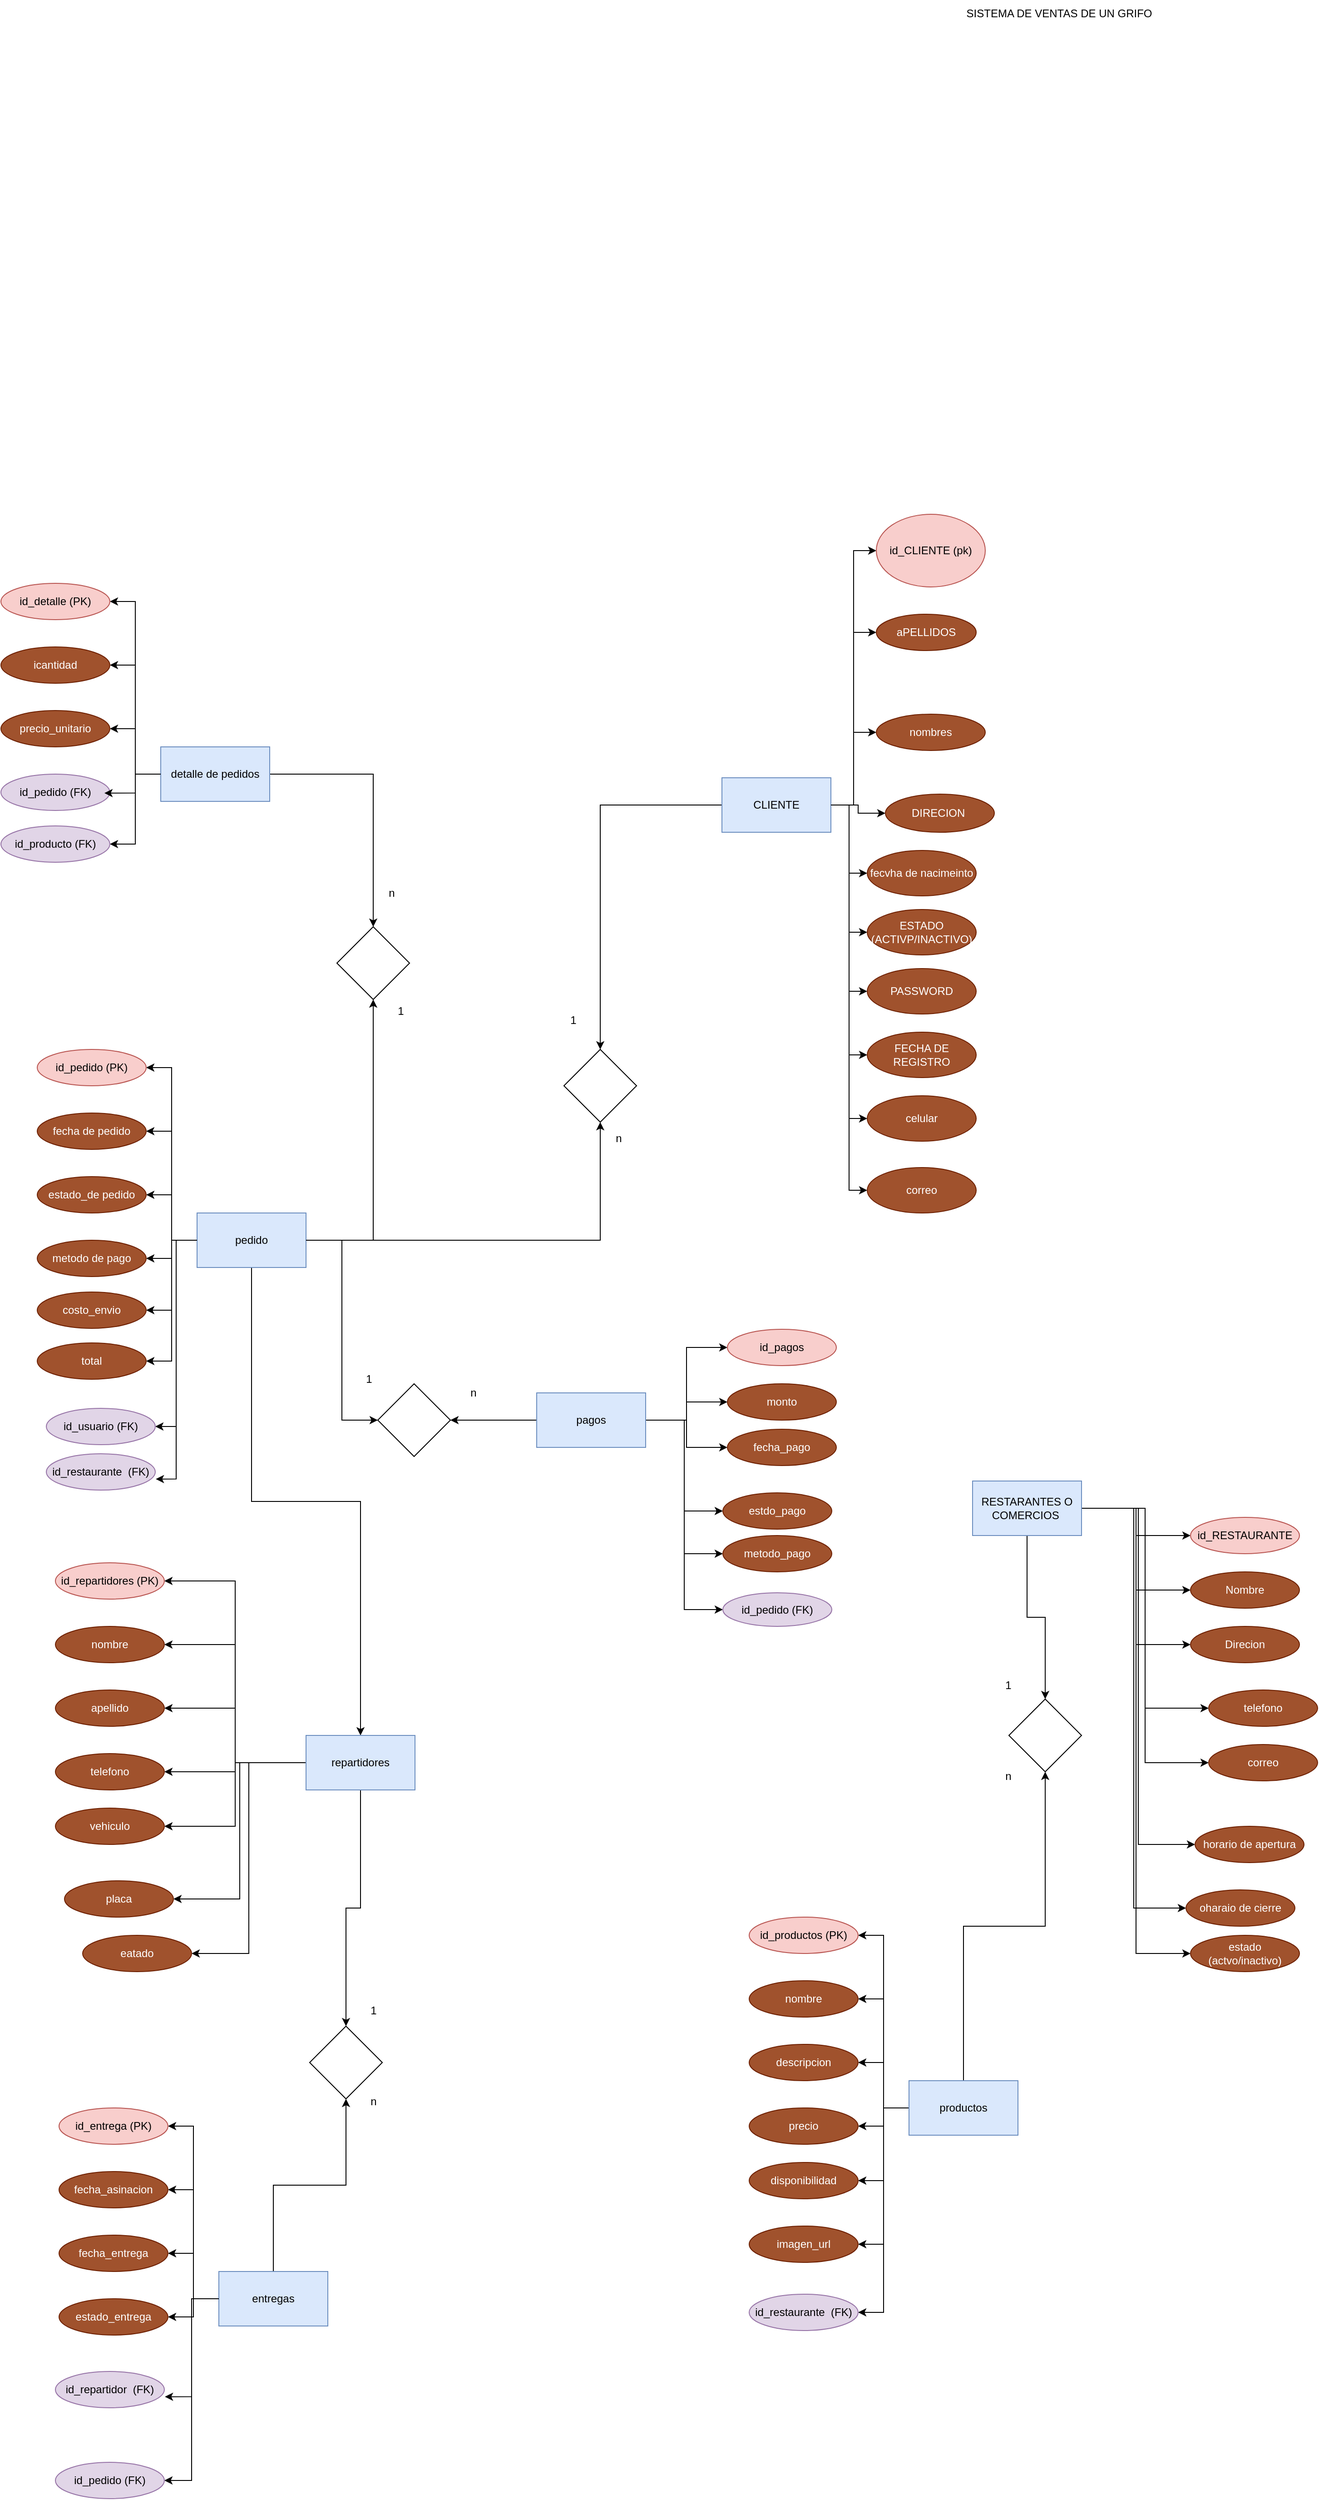 <mxfile version="24.7.13">
  <diagram name="Página-1" id="AhMKO3Rs-nyZL3TCxrPS">
    <mxGraphModel dx="1755" dy="2719" grid="1" gridSize="10" guides="1" tooltips="1" connect="1" arrows="1" fold="1" page="1" pageScale="1" pageWidth="827" pageHeight="1169" math="0" shadow="0">
      <root>
        <mxCell id="0" />
        <mxCell id="1" parent="0" />
        <mxCell id="E5guHQnxpf9Bkp1orqkg-1" style="edgeStyle=orthogonalEdgeStyle;rounded=0;orthogonalLoop=1;jettySize=auto;html=1;entryX=0;entryY=0.5;entryDx=0;entryDy=0;" parent="1" source="E5guHQnxpf9Bkp1orqkg-11" target="E5guHQnxpf9Bkp1orqkg-16" edge="1">
          <mxGeometry relative="1" as="geometry" />
        </mxCell>
        <mxCell id="E5guHQnxpf9Bkp1orqkg-2" style="edgeStyle=orthogonalEdgeStyle;rounded=0;orthogonalLoop=1;jettySize=auto;html=1;entryX=0;entryY=0.5;entryDx=0;entryDy=0;" parent="1" source="E5guHQnxpf9Bkp1orqkg-11" target="E5guHQnxpf9Bkp1orqkg-17" edge="1">
          <mxGeometry relative="1" as="geometry" />
        </mxCell>
        <mxCell id="E5guHQnxpf9Bkp1orqkg-3" style="edgeStyle=orthogonalEdgeStyle;rounded=0;orthogonalLoop=1;jettySize=auto;html=1;entryX=0;entryY=0.5;entryDx=0;entryDy=0;" parent="1" source="E5guHQnxpf9Bkp1orqkg-11" target="E5guHQnxpf9Bkp1orqkg-15" edge="1">
          <mxGeometry relative="1" as="geometry" />
        </mxCell>
        <mxCell id="E5guHQnxpf9Bkp1orqkg-4" style="edgeStyle=orthogonalEdgeStyle;rounded=0;orthogonalLoop=1;jettySize=auto;html=1;entryX=0;entryY=0.5;entryDx=0;entryDy=0;" parent="1" source="E5guHQnxpf9Bkp1orqkg-11" target="E5guHQnxpf9Bkp1orqkg-13" edge="1">
          <mxGeometry relative="1" as="geometry" />
        </mxCell>
        <mxCell id="E5guHQnxpf9Bkp1orqkg-5" style="edgeStyle=orthogonalEdgeStyle;rounded=0;orthogonalLoop=1;jettySize=auto;html=1;entryX=0;entryY=0.5;entryDx=0;entryDy=0;" parent="1" source="E5guHQnxpf9Bkp1orqkg-11" target="E5guHQnxpf9Bkp1orqkg-18" edge="1">
          <mxGeometry relative="1" as="geometry" />
        </mxCell>
        <mxCell id="E5guHQnxpf9Bkp1orqkg-6" style="edgeStyle=orthogonalEdgeStyle;rounded=0;orthogonalLoop=1;jettySize=auto;html=1;entryX=0;entryY=0.5;entryDx=0;entryDy=0;" parent="1" source="E5guHQnxpf9Bkp1orqkg-11" target="E5guHQnxpf9Bkp1orqkg-20" edge="1">
          <mxGeometry relative="1" as="geometry" />
        </mxCell>
        <mxCell id="E5guHQnxpf9Bkp1orqkg-7" style="edgeStyle=orthogonalEdgeStyle;rounded=0;orthogonalLoop=1;jettySize=auto;html=1;entryX=0;entryY=0.5;entryDx=0;entryDy=0;" parent="1" source="E5guHQnxpf9Bkp1orqkg-11" target="E5guHQnxpf9Bkp1orqkg-19" edge="1">
          <mxGeometry relative="1" as="geometry" />
        </mxCell>
        <mxCell id="E5guHQnxpf9Bkp1orqkg-8" style="edgeStyle=orthogonalEdgeStyle;rounded=0;orthogonalLoop=1;jettySize=auto;html=1;entryX=0;entryY=0.5;entryDx=0;entryDy=0;" parent="1" source="E5guHQnxpf9Bkp1orqkg-11" target="E5guHQnxpf9Bkp1orqkg-21" edge="1">
          <mxGeometry relative="1" as="geometry" />
        </mxCell>
        <mxCell id="E5guHQnxpf9Bkp1orqkg-9" style="edgeStyle=orthogonalEdgeStyle;rounded=0;orthogonalLoop=1;jettySize=auto;html=1;entryX=0;entryY=0.5;entryDx=0;entryDy=0;" parent="1" source="E5guHQnxpf9Bkp1orqkg-11" target="E5guHQnxpf9Bkp1orqkg-12" edge="1">
          <mxGeometry relative="1" as="geometry" />
        </mxCell>
        <mxCell id="LzaTwzIRmnWLG_7O5klw-88" style="edgeStyle=orthogonalEdgeStyle;rounded=0;orthogonalLoop=1;jettySize=auto;html=1;" edge="1" parent="1" source="E5guHQnxpf9Bkp1orqkg-11" target="LzaTwzIRmnWLG_7O5klw-89">
          <mxGeometry relative="1" as="geometry">
            <mxPoint x="-210" y="650" as="targetPoint" />
          </mxGeometry>
        </mxCell>
        <mxCell id="E5guHQnxpf9Bkp1orqkg-11" value="&lt;div&gt;CLIENTE&lt;/div&gt;" style="rounded=0;whiteSpace=wrap;html=1;fillColor=#dae8fc;strokeColor=#6c8ebf;" parent="1" vertex="1">
          <mxGeometry x="114" y="366" width="120" height="60" as="geometry" />
        </mxCell>
        <mxCell id="E5guHQnxpf9Bkp1orqkg-12" value="id_CLIENTE (pk)" style="ellipse;whiteSpace=wrap;html=1;fillColor=#f8cecc;strokeColor=#b85450;" parent="1" vertex="1">
          <mxGeometry x="284" y="76" width="120" height="80" as="geometry" />
        </mxCell>
        <mxCell id="E5guHQnxpf9Bkp1orqkg-13" value="fecvha de nacimeinto" style="ellipse;whiteSpace=wrap;html=1;fillColor=#a0522d;strokeColor=#6D1F00;fontColor=#ffffff;" parent="1" vertex="1">
          <mxGeometry x="274" y="446" width="120" height="50" as="geometry" />
        </mxCell>
        <mxCell id="E5guHQnxpf9Bkp1orqkg-14" value="celular" style="ellipse;whiteSpace=wrap;html=1;fillColor=#a0522d;strokeColor=#6D1F00;fontColor=#ffffff;" parent="1" vertex="1">
          <mxGeometry x="274" y="716" width="120" height="50" as="geometry" />
        </mxCell>
        <mxCell id="E5guHQnxpf9Bkp1orqkg-15" value="DIRECION&amp;nbsp;" style="ellipse;whiteSpace=wrap;html=1;fillColor=#a0522d;strokeColor=#6D1F00;fontColor=#ffffff;" parent="1" vertex="1">
          <mxGeometry x="294" y="384" width="120" height="42" as="geometry" />
        </mxCell>
        <mxCell id="E5guHQnxpf9Bkp1orqkg-16" value="aPELLIDOS" style="ellipse;whiteSpace=wrap;html=1;fillColor=#a0522d;strokeColor=#6D1F00;fontColor=#ffffff;" parent="1" vertex="1">
          <mxGeometry x="284" y="186" width="110" height="40" as="geometry" />
        </mxCell>
        <mxCell id="E5guHQnxpf9Bkp1orqkg-17" value="nombres" style="ellipse;whiteSpace=wrap;html=1;fillColor=#a0522d;strokeColor=#6D1F00;fontColor=#ffffff;" parent="1" vertex="1">
          <mxGeometry x="284" y="296" width="120" height="40" as="geometry" />
        </mxCell>
        <mxCell id="E5guHQnxpf9Bkp1orqkg-18" value="ESTADO (ACTIVP/INACTIVO)" style="ellipse;whiteSpace=wrap;html=1;fillColor=#a0522d;strokeColor=#6D1F00;fontColor=#ffffff;" parent="1" vertex="1">
          <mxGeometry x="274" y="511" width="120" height="50" as="geometry" />
        </mxCell>
        <mxCell id="E5guHQnxpf9Bkp1orqkg-19" value="FECHA DE REGISTRO" style="ellipse;whiteSpace=wrap;html=1;fillColor=#a0522d;strokeColor=#6D1F00;fontColor=#ffffff;" parent="1" vertex="1">
          <mxGeometry x="274" y="646" width="120" height="50" as="geometry" />
        </mxCell>
        <mxCell id="E5guHQnxpf9Bkp1orqkg-20" value="PASSWORD" style="ellipse;whiteSpace=wrap;html=1;fillColor=#a0522d;strokeColor=#6D1F00;fontColor=#ffffff;" parent="1" vertex="1">
          <mxGeometry x="274" y="576" width="120" height="50" as="geometry" />
        </mxCell>
        <mxCell id="E5guHQnxpf9Bkp1orqkg-21" value="correo" style="ellipse;whiteSpace=wrap;html=1;fillColor=#a0522d;strokeColor=#6D1F00;fontColor=#ffffff;" parent="1" vertex="1">
          <mxGeometry x="274" y="795" width="120" height="50" as="geometry" />
        </mxCell>
        <mxCell id="E5guHQnxpf9Bkp1orqkg-22" style="edgeStyle=orthogonalEdgeStyle;rounded=0;orthogonalLoop=1;jettySize=auto;html=1;entryX=0;entryY=0.5;entryDx=0;entryDy=0;" parent="1" source="E5guHQnxpf9Bkp1orqkg-11" target="E5guHQnxpf9Bkp1orqkg-14" edge="1">
          <mxGeometry relative="1" as="geometry" />
        </mxCell>
        <mxCell id="E5guHQnxpf9Bkp1orqkg-25" value="SISTEMA DE VENTAS DE UN GRIFO" style="text;html=1;align=center;verticalAlign=middle;resizable=0;points=[];autosize=1;strokeColor=none;fillColor=none;" parent="1" vertex="1">
          <mxGeometry x="370" y="-490" width="230" height="30" as="geometry" />
        </mxCell>
        <mxCell id="E5guHQnxpf9Bkp1orqkg-32" style="edgeStyle=orthogonalEdgeStyle;rounded=0;orthogonalLoop=1;jettySize=auto;html=1;entryX=0;entryY=0.5;entryDx=0;entryDy=0;" parent="1" source="E5guHQnxpf9Bkp1orqkg-26" target="E5guHQnxpf9Bkp1orqkg-28" edge="1">
          <mxGeometry relative="1" as="geometry" />
        </mxCell>
        <mxCell id="E5guHQnxpf9Bkp1orqkg-33" style="edgeStyle=orthogonalEdgeStyle;rounded=0;orthogonalLoop=1;jettySize=auto;html=1;entryX=0;entryY=0.5;entryDx=0;entryDy=0;" parent="1" source="E5guHQnxpf9Bkp1orqkg-26" target="E5guHQnxpf9Bkp1orqkg-29" edge="1">
          <mxGeometry relative="1" as="geometry" />
        </mxCell>
        <mxCell id="E5guHQnxpf9Bkp1orqkg-34" style="edgeStyle=orthogonalEdgeStyle;rounded=0;orthogonalLoop=1;jettySize=auto;html=1;entryX=0;entryY=0.5;entryDx=0;entryDy=0;" parent="1" source="E5guHQnxpf9Bkp1orqkg-26" target="E5guHQnxpf9Bkp1orqkg-27" edge="1">
          <mxGeometry relative="1" as="geometry" />
        </mxCell>
        <mxCell id="LzaTwzIRmnWLG_7O5klw-7" style="edgeStyle=orthogonalEdgeStyle;rounded=0;orthogonalLoop=1;jettySize=auto;html=1;entryX=0;entryY=0.5;entryDx=0;entryDy=0;" edge="1" parent="1" source="E5guHQnxpf9Bkp1orqkg-26" target="LzaTwzIRmnWLG_7O5klw-4">
          <mxGeometry relative="1" as="geometry" />
        </mxCell>
        <mxCell id="LzaTwzIRmnWLG_7O5klw-8" style="edgeStyle=orthogonalEdgeStyle;rounded=0;orthogonalLoop=1;jettySize=auto;html=1;entryX=0;entryY=0.5;entryDx=0;entryDy=0;" edge="1" parent="1" source="E5guHQnxpf9Bkp1orqkg-26" target="LzaTwzIRmnWLG_7O5klw-5">
          <mxGeometry relative="1" as="geometry" />
        </mxCell>
        <mxCell id="LzaTwzIRmnWLG_7O5klw-9" style="edgeStyle=orthogonalEdgeStyle;rounded=0;orthogonalLoop=1;jettySize=auto;html=1;entryX=0;entryY=0.5;entryDx=0;entryDy=0;" edge="1" parent="1" source="E5guHQnxpf9Bkp1orqkg-26" target="LzaTwzIRmnWLG_7O5klw-3">
          <mxGeometry relative="1" as="geometry" />
        </mxCell>
        <mxCell id="LzaTwzIRmnWLG_7O5klw-10" style="edgeStyle=orthogonalEdgeStyle;rounded=0;orthogonalLoop=1;jettySize=auto;html=1;entryX=0;entryY=0.5;entryDx=0;entryDy=0;" edge="1" parent="1" source="E5guHQnxpf9Bkp1orqkg-26" target="LzaTwzIRmnWLG_7O5klw-2">
          <mxGeometry relative="1" as="geometry" />
        </mxCell>
        <mxCell id="LzaTwzIRmnWLG_7O5klw-11" style="edgeStyle=orthogonalEdgeStyle;rounded=0;orthogonalLoop=1;jettySize=auto;html=1;entryX=0;entryY=0.5;entryDx=0;entryDy=0;" edge="1" parent="1" source="E5guHQnxpf9Bkp1orqkg-26" target="LzaTwzIRmnWLG_7O5klw-1">
          <mxGeometry relative="1" as="geometry" />
        </mxCell>
        <mxCell id="LzaTwzIRmnWLG_7O5klw-93" style="edgeStyle=orthogonalEdgeStyle;rounded=0;orthogonalLoop=1;jettySize=auto;html=1;" edge="1" parent="1" source="E5guHQnxpf9Bkp1orqkg-26" target="LzaTwzIRmnWLG_7O5klw-94">
          <mxGeometry relative="1" as="geometry">
            <mxPoint x="-70" y="1380" as="targetPoint" />
          </mxGeometry>
        </mxCell>
        <mxCell id="E5guHQnxpf9Bkp1orqkg-26" value="RESTARANTES O COMERCIOS&amp;nbsp;" style="rounded=0;whiteSpace=wrap;html=1;fillColor=#dae8fc;strokeColor=#6c8ebf;" parent="1" vertex="1">
          <mxGeometry x="390" y="1140" width="120" height="60" as="geometry" />
        </mxCell>
        <mxCell id="E5guHQnxpf9Bkp1orqkg-27" value="Direcion" style="ellipse;whiteSpace=wrap;html=1;fillColor=#a0522d;strokeColor=#6D1F00;fontColor=#ffffff;" parent="1" vertex="1">
          <mxGeometry x="630" y="1300" width="120" height="40" as="geometry" />
        </mxCell>
        <mxCell id="E5guHQnxpf9Bkp1orqkg-28" value="id_RESTAURANTE" style="ellipse;whiteSpace=wrap;html=1;fillColor=#f8cecc;strokeColor=#b85450;" parent="1" vertex="1">
          <mxGeometry x="630" y="1180" width="120" height="40" as="geometry" />
        </mxCell>
        <mxCell id="E5guHQnxpf9Bkp1orqkg-29" value="Nombre" style="ellipse;whiteSpace=wrap;html=1;fillColor=#a0522d;strokeColor=#6D1F00;fontColor=#ffffff;" parent="1" vertex="1">
          <mxGeometry x="630" y="1240" width="120" height="40" as="geometry" />
        </mxCell>
        <mxCell id="E5guHQnxpf9Bkp1orqkg-41" style="edgeStyle=orthogonalEdgeStyle;rounded=0;orthogonalLoop=1;jettySize=auto;html=1;entryX=1;entryY=0.5;entryDx=0;entryDy=0;" parent="1" source="E5guHQnxpf9Bkp1orqkg-35" target="E5guHQnxpf9Bkp1orqkg-37" edge="1">
          <mxGeometry relative="1" as="geometry" />
        </mxCell>
        <mxCell id="E5guHQnxpf9Bkp1orqkg-42" style="edgeStyle=orthogonalEdgeStyle;rounded=0;orthogonalLoop=1;jettySize=auto;html=1;entryX=1;entryY=0.5;entryDx=0;entryDy=0;" parent="1" source="E5guHQnxpf9Bkp1orqkg-35" target="E5guHQnxpf9Bkp1orqkg-40" edge="1">
          <mxGeometry relative="1" as="geometry" />
        </mxCell>
        <mxCell id="E5guHQnxpf9Bkp1orqkg-43" style="edgeStyle=orthogonalEdgeStyle;rounded=0;orthogonalLoop=1;jettySize=auto;html=1;entryX=1;entryY=0.5;entryDx=0;entryDy=0;" parent="1" source="E5guHQnxpf9Bkp1orqkg-35" target="E5guHQnxpf9Bkp1orqkg-39" edge="1">
          <mxGeometry relative="1" as="geometry" />
        </mxCell>
        <mxCell id="E5guHQnxpf9Bkp1orqkg-44" style="edgeStyle=orthogonalEdgeStyle;rounded=0;orthogonalLoop=1;jettySize=auto;html=1;entryX=1;entryY=0.5;entryDx=0;entryDy=0;" parent="1" source="E5guHQnxpf9Bkp1orqkg-35" target="E5guHQnxpf9Bkp1orqkg-38" edge="1">
          <mxGeometry relative="1" as="geometry" />
        </mxCell>
        <mxCell id="LzaTwzIRmnWLG_7O5klw-16" style="edgeStyle=orthogonalEdgeStyle;rounded=0;orthogonalLoop=1;jettySize=auto;html=1;entryX=1;entryY=0.5;entryDx=0;entryDy=0;" edge="1" parent="1" source="E5guHQnxpf9Bkp1orqkg-35" target="LzaTwzIRmnWLG_7O5klw-13">
          <mxGeometry relative="1" as="geometry" />
        </mxCell>
        <mxCell id="LzaTwzIRmnWLG_7O5klw-17" style="edgeStyle=orthogonalEdgeStyle;rounded=0;orthogonalLoop=1;jettySize=auto;html=1;entryX=1;entryY=0.5;entryDx=0;entryDy=0;" edge="1" parent="1" source="E5guHQnxpf9Bkp1orqkg-35" target="LzaTwzIRmnWLG_7O5klw-14">
          <mxGeometry relative="1" as="geometry" />
        </mxCell>
        <mxCell id="LzaTwzIRmnWLG_7O5klw-18" style="edgeStyle=orthogonalEdgeStyle;rounded=0;orthogonalLoop=1;jettySize=auto;html=1;entryX=1;entryY=0.5;entryDx=0;entryDy=0;" edge="1" parent="1" source="E5guHQnxpf9Bkp1orqkg-35" target="LzaTwzIRmnWLG_7O5klw-12">
          <mxGeometry relative="1" as="geometry" />
        </mxCell>
        <mxCell id="LzaTwzIRmnWLG_7O5klw-95" style="edgeStyle=orthogonalEdgeStyle;rounded=0;orthogonalLoop=1;jettySize=auto;html=1;entryX=0.5;entryY=1;entryDx=0;entryDy=0;" edge="1" parent="1" source="E5guHQnxpf9Bkp1orqkg-35" target="LzaTwzIRmnWLG_7O5klw-94">
          <mxGeometry relative="1" as="geometry" />
        </mxCell>
        <mxCell id="E5guHQnxpf9Bkp1orqkg-35" value="productos" style="rounded=0;whiteSpace=wrap;html=1;fillColor=#dae8fc;strokeColor=#6c8ebf;" parent="1" vertex="1">
          <mxGeometry x="320" y="1800" width="120" height="60" as="geometry" />
        </mxCell>
        <mxCell id="E5guHQnxpf9Bkp1orqkg-37" value="id_productos (PK)" style="ellipse;whiteSpace=wrap;html=1;fillColor=#f8cecc;strokeColor=#b85450;" parent="1" vertex="1">
          <mxGeometry x="144" y="1620" width="120" height="40" as="geometry" />
        </mxCell>
        <mxCell id="E5guHQnxpf9Bkp1orqkg-38" value="precio" style="ellipse;whiteSpace=wrap;html=1;fillColor=#a0522d;strokeColor=#6D1F00;fontColor=#ffffff;" parent="1" vertex="1">
          <mxGeometry x="144" y="1830" width="120" height="40" as="geometry" />
        </mxCell>
        <mxCell id="E5guHQnxpf9Bkp1orqkg-39" value="descripcion" style="ellipse;whiteSpace=wrap;html=1;fillColor=#a0522d;strokeColor=#6D1F00;fontColor=#ffffff;" parent="1" vertex="1">
          <mxGeometry x="144" y="1760" width="120" height="40" as="geometry" />
        </mxCell>
        <mxCell id="E5guHQnxpf9Bkp1orqkg-40" value="nombre" style="ellipse;whiteSpace=wrap;html=1;fillColor=#a0522d;strokeColor=#6D1F00;fontColor=#ffffff;" parent="1" vertex="1">
          <mxGeometry x="144" y="1690" width="120" height="40" as="geometry" />
        </mxCell>
        <mxCell id="E5guHQnxpf9Bkp1orqkg-46" style="edgeStyle=orthogonalEdgeStyle;rounded=0;orthogonalLoop=1;jettySize=auto;html=1;entryX=1;entryY=0.5;entryDx=0;entryDy=0;" parent="1" source="E5guHQnxpf9Bkp1orqkg-50" target="E5guHQnxpf9Bkp1orqkg-51" edge="1">
          <mxGeometry relative="1" as="geometry" />
        </mxCell>
        <mxCell id="E5guHQnxpf9Bkp1orqkg-47" style="edgeStyle=orthogonalEdgeStyle;rounded=0;orthogonalLoop=1;jettySize=auto;html=1;entryX=1;entryY=0.5;entryDx=0;entryDy=0;" parent="1" source="E5guHQnxpf9Bkp1orqkg-50" target="E5guHQnxpf9Bkp1orqkg-54" edge="1">
          <mxGeometry relative="1" as="geometry" />
        </mxCell>
        <mxCell id="E5guHQnxpf9Bkp1orqkg-48" style="edgeStyle=orthogonalEdgeStyle;rounded=0;orthogonalLoop=1;jettySize=auto;html=1;entryX=1;entryY=0.5;entryDx=0;entryDy=0;" parent="1" source="E5guHQnxpf9Bkp1orqkg-50" target="E5guHQnxpf9Bkp1orqkg-53" edge="1">
          <mxGeometry relative="1" as="geometry" />
        </mxCell>
        <mxCell id="E5guHQnxpf9Bkp1orqkg-56" style="edgeStyle=orthogonalEdgeStyle;rounded=0;orthogonalLoop=1;jettySize=auto;html=1;entryX=1;entryY=0.5;entryDx=0;entryDy=0;" parent="1" source="E5guHQnxpf9Bkp1orqkg-50" target="E5guHQnxpf9Bkp1orqkg-55" edge="1">
          <mxGeometry relative="1" as="geometry" />
        </mxCell>
        <mxCell id="LzaTwzIRmnWLG_7O5klw-100" style="edgeStyle=orthogonalEdgeStyle;rounded=0;orthogonalLoop=1;jettySize=auto;html=1;entryX=0.5;entryY=0;entryDx=0;entryDy=0;" edge="1" parent="1" source="E5guHQnxpf9Bkp1orqkg-50" target="LzaTwzIRmnWLG_7O5klw-99">
          <mxGeometry relative="1" as="geometry" />
        </mxCell>
        <mxCell id="E5guHQnxpf9Bkp1orqkg-50" value="detalle de pedidos" style="rounded=0;whiteSpace=wrap;html=1;fillColor=#dae8fc;strokeColor=#6c8ebf;" parent="1" vertex="1">
          <mxGeometry x="-504" y="332" width="120" height="60" as="geometry" />
        </mxCell>
        <mxCell id="E5guHQnxpf9Bkp1orqkg-51" value="id_detalle (PK)" style="ellipse;whiteSpace=wrap;html=1;fillColor=#f8cecc;strokeColor=#b85450;" parent="1" vertex="1">
          <mxGeometry x="-680" y="152" width="120" height="40" as="geometry" />
        </mxCell>
        <mxCell id="E5guHQnxpf9Bkp1orqkg-53" value="precio_unitario" style="ellipse;whiteSpace=wrap;html=1;fillColor=#a0522d;strokeColor=#6D1F00;fontColor=#ffffff;" parent="1" vertex="1">
          <mxGeometry x="-680" y="292" width="120" height="40" as="geometry" />
        </mxCell>
        <mxCell id="E5guHQnxpf9Bkp1orqkg-54" value="icantidad" style="ellipse;whiteSpace=wrap;html=1;fillColor=#a0522d;strokeColor=#6D1F00;fontColor=#ffffff;" parent="1" vertex="1">
          <mxGeometry x="-680" y="222" width="120" height="40" as="geometry" />
        </mxCell>
        <mxCell id="E5guHQnxpf9Bkp1orqkg-55" value="id_producto (FK)" style="ellipse;whiteSpace=wrap;html=1;fillColor=#e1d5e7;strokeColor=#9673a6;" parent="1" vertex="1">
          <mxGeometry x="-680" y="419" width="120" height="40" as="geometry" />
        </mxCell>
        <mxCell id="E5guHQnxpf9Bkp1orqkg-57" style="edgeStyle=orthogonalEdgeStyle;rounded=0;orthogonalLoop=1;jettySize=auto;html=1;entryX=1;entryY=0.5;entryDx=0;entryDy=0;" parent="1" source="E5guHQnxpf9Bkp1orqkg-62" target="E5guHQnxpf9Bkp1orqkg-63" edge="1">
          <mxGeometry relative="1" as="geometry" />
        </mxCell>
        <mxCell id="E5guHQnxpf9Bkp1orqkg-58" style="edgeStyle=orthogonalEdgeStyle;rounded=0;orthogonalLoop=1;jettySize=auto;html=1;entryX=1;entryY=0.5;entryDx=0;entryDy=0;" parent="1" source="E5guHQnxpf9Bkp1orqkg-62" target="E5guHQnxpf9Bkp1orqkg-66" edge="1">
          <mxGeometry relative="1" as="geometry" />
        </mxCell>
        <mxCell id="E5guHQnxpf9Bkp1orqkg-59" style="edgeStyle=orthogonalEdgeStyle;rounded=0;orthogonalLoop=1;jettySize=auto;html=1;entryX=1;entryY=0.5;entryDx=0;entryDy=0;" parent="1" source="E5guHQnxpf9Bkp1orqkg-62" target="E5guHQnxpf9Bkp1orqkg-65" edge="1">
          <mxGeometry relative="1" as="geometry" />
        </mxCell>
        <mxCell id="E5guHQnxpf9Bkp1orqkg-60" style="edgeStyle=orthogonalEdgeStyle;rounded=0;orthogonalLoop=1;jettySize=auto;html=1;entryX=1;entryY=0.5;entryDx=0;entryDy=0;" parent="1" source="E5guHQnxpf9Bkp1orqkg-62" target="E5guHQnxpf9Bkp1orqkg-64" edge="1">
          <mxGeometry relative="1" as="geometry" />
        </mxCell>
        <mxCell id="E5guHQnxpf9Bkp1orqkg-61" style="edgeStyle=orthogonalEdgeStyle;rounded=0;orthogonalLoop=1;jettySize=auto;html=1;entryX=1;entryY=0.5;entryDx=0;entryDy=0;" parent="1" source="E5guHQnxpf9Bkp1orqkg-62" target="E5guHQnxpf9Bkp1orqkg-67" edge="1">
          <mxGeometry relative="1" as="geometry" />
        </mxCell>
        <mxCell id="LzaTwzIRmnWLG_7O5klw-23" style="edgeStyle=orthogonalEdgeStyle;rounded=0;orthogonalLoop=1;jettySize=auto;html=1;entryX=1;entryY=0.5;entryDx=0;entryDy=0;" edge="1" parent="1" source="E5guHQnxpf9Bkp1orqkg-62" target="LzaTwzIRmnWLG_7O5klw-20">
          <mxGeometry relative="1" as="geometry" />
        </mxCell>
        <mxCell id="LzaTwzIRmnWLG_7O5klw-24" style="edgeStyle=orthogonalEdgeStyle;rounded=0;orthogonalLoop=1;jettySize=auto;html=1;entryX=1;entryY=0.5;entryDx=0;entryDy=0;" edge="1" parent="1" source="E5guHQnxpf9Bkp1orqkg-62" target="LzaTwzIRmnWLG_7O5klw-19">
          <mxGeometry relative="1" as="geometry" />
        </mxCell>
        <mxCell id="LzaTwzIRmnWLG_7O5klw-98" style="edgeStyle=orthogonalEdgeStyle;rounded=0;orthogonalLoop=1;jettySize=auto;html=1;" edge="1" parent="1" source="E5guHQnxpf9Bkp1orqkg-62" target="LzaTwzIRmnWLG_7O5klw-99">
          <mxGeometry relative="1" as="geometry">
            <mxPoint x="-270" y="570" as="targetPoint" />
          </mxGeometry>
        </mxCell>
        <mxCell id="LzaTwzIRmnWLG_7O5klw-105" style="edgeStyle=orthogonalEdgeStyle;rounded=0;orthogonalLoop=1;jettySize=auto;html=1;entryX=0.5;entryY=0;entryDx=0;entryDy=0;" edge="1" parent="1" source="E5guHQnxpf9Bkp1orqkg-62" target="LzaTwzIRmnWLG_7O5klw-36">
          <mxGeometry relative="1" as="geometry">
            <mxPoint x="-270" y="1410.0" as="targetPoint" />
          </mxGeometry>
        </mxCell>
        <mxCell id="LzaTwzIRmnWLG_7O5klw-108" style="edgeStyle=orthogonalEdgeStyle;rounded=0;orthogonalLoop=1;jettySize=auto;html=1;entryX=0;entryY=0.5;entryDx=0;entryDy=0;" edge="1" parent="1" source="E5guHQnxpf9Bkp1orqkg-62" target="LzaTwzIRmnWLG_7O5klw-109">
          <mxGeometry relative="1" as="geometry">
            <mxPoint x="-340" y="1060" as="targetPoint" />
          </mxGeometry>
        </mxCell>
        <mxCell id="E5guHQnxpf9Bkp1orqkg-62" value="pedido" style="rounded=0;whiteSpace=wrap;html=1;fillColor=#dae8fc;strokeColor=#6c8ebf;" parent="1" vertex="1">
          <mxGeometry x="-464" y="845" width="120" height="60" as="geometry" />
        </mxCell>
        <mxCell id="E5guHQnxpf9Bkp1orqkg-63" value="id_pedido (PK)" style="ellipse;whiteSpace=wrap;html=1;fillColor=#f8cecc;strokeColor=#b85450;" parent="1" vertex="1">
          <mxGeometry x="-640" y="665" width="120" height="40" as="geometry" />
        </mxCell>
        <mxCell id="E5guHQnxpf9Bkp1orqkg-64" value="metodo de pago" style="ellipse;whiteSpace=wrap;html=1;fillColor=#a0522d;strokeColor=#6D1F00;fontColor=#ffffff;" parent="1" vertex="1">
          <mxGeometry x="-640" y="875" width="120" height="40" as="geometry" />
        </mxCell>
        <mxCell id="E5guHQnxpf9Bkp1orqkg-65" value="estado_de pedido" style="ellipse;whiteSpace=wrap;html=1;fillColor=#a0522d;strokeColor=#6D1F00;fontColor=#ffffff;" parent="1" vertex="1">
          <mxGeometry x="-640" y="805" width="120" height="40" as="geometry" />
        </mxCell>
        <mxCell id="E5guHQnxpf9Bkp1orqkg-66" value="fecha de pedido" style="ellipse;whiteSpace=wrap;html=1;fillColor=#a0522d;strokeColor=#6D1F00;fontColor=#ffffff;" parent="1" vertex="1">
          <mxGeometry x="-640" y="735" width="120" height="40" as="geometry" />
        </mxCell>
        <mxCell id="E5guHQnxpf9Bkp1orqkg-67" value="costo_envio" style="ellipse;whiteSpace=wrap;html=1;fillColor=#a0522d;strokeColor=#6D1F00;fontColor=#ffffff;" parent="1" vertex="1">
          <mxGeometry x="-640" y="932" width="120" height="40" as="geometry" />
        </mxCell>
        <mxCell id="E5guHQnxpf9Bkp1orqkg-72" style="edgeStyle=orthogonalEdgeStyle;rounded=0;orthogonalLoop=1;jettySize=auto;html=1;entryX=0;entryY=0.5;entryDx=0;entryDy=0;" parent="1" source="E5guHQnxpf9Bkp1orqkg-68" target="E5guHQnxpf9Bkp1orqkg-70" edge="1">
          <mxGeometry relative="1" as="geometry" />
        </mxCell>
        <mxCell id="E5guHQnxpf9Bkp1orqkg-73" style="edgeStyle=orthogonalEdgeStyle;rounded=0;orthogonalLoop=1;jettySize=auto;html=1;entryX=0;entryY=0.5;entryDx=0;entryDy=0;" parent="1" source="E5guHQnxpf9Bkp1orqkg-68" target="E5guHQnxpf9Bkp1orqkg-69" edge="1">
          <mxGeometry relative="1" as="geometry" />
        </mxCell>
        <mxCell id="E5guHQnxpf9Bkp1orqkg-74" style="edgeStyle=orthogonalEdgeStyle;rounded=0;orthogonalLoop=1;jettySize=auto;html=1;entryX=0;entryY=0.5;entryDx=0;entryDy=0;" parent="1" source="E5guHQnxpf9Bkp1orqkg-68" target="E5guHQnxpf9Bkp1orqkg-71" edge="1">
          <mxGeometry relative="1" as="geometry" />
        </mxCell>
        <mxCell id="E5guHQnxpf9Bkp1orqkg-77" style="edgeStyle=orthogonalEdgeStyle;rounded=0;orthogonalLoop=1;jettySize=auto;html=1;entryX=0;entryY=0.5;entryDx=0;entryDy=0;" parent="1" source="E5guHQnxpf9Bkp1orqkg-68" target="E5guHQnxpf9Bkp1orqkg-76" edge="1">
          <mxGeometry relative="1" as="geometry" />
        </mxCell>
        <mxCell id="E5guHQnxpf9Bkp1orqkg-82" style="edgeStyle=orthogonalEdgeStyle;rounded=0;orthogonalLoop=1;jettySize=auto;html=1;entryX=0;entryY=0.5;entryDx=0;entryDy=0;" parent="1" source="E5guHQnxpf9Bkp1orqkg-68" target="E5guHQnxpf9Bkp1orqkg-80" edge="1">
          <mxGeometry relative="1" as="geometry" />
        </mxCell>
        <mxCell id="E5guHQnxpf9Bkp1orqkg-83" style="edgeStyle=orthogonalEdgeStyle;rounded=0;orthogonalLoop=1;jettySize=auto;html=1;entryX=0;entryY=0.5;entryDx=0;entryDy=0;" parent="1" source="E5guHQnxpf9Bkp1orqkg-68" target="E5guHQnxpf9Bkp1orqkg-81" edge="1">
          <mxGeometry relative="1" as="geometry" />
        </mxCell>
        <mxCell id="LzaTwzIRmnWLG_7O5klw-110" style="edgeStyle=orthogonalEdgeStyle;rounded=0;orthogonalLoop=1;jettySize=auto;html=1;entryX=1;entryY=0.5;entryDx=0;entryDy=0;" edge="1" parent="1" source="E5guHQnxpf9Bkp1orqkg-68" target="LzaTwzIRmnWLG_7O5klw-109">
          <mxGeometry relative="1" as="geometry" />
        </mxCell>
        <mxCell id="E5guHQnxpf9Bkp1orqkg-68" value="pagos" style="rounded=0;whiteSpace=wrap;html=1;fillColor=#dae8fc;strokeColor=#6c8ebf;" parent="1" vertex="1">
          <mxGeometry x="-90" y="1043" width="120" height="60" as="geometry" />
        </mxCell>
        <mxCell id="E5guHQnxpf9Bkp1orqkg-69" value="fecha_pago" style="ellipse;whiteSpace=wrap;html=1;fillColor=#a0522d;strokeColor=#6D1F00;fontColor=#ffffff;" parent="1" vertex="1">
          <mxGeometry x="120" y="1083" width="120" height="40" as="geometry" />
        </mxCell>
        <mxCell id="E5guHQnxpf9Bkp1orqkg-70" value="id_pagos" style="ellipse;whiteSpace=wrap;html=1;fillColor=#f8cecc;strokeColor=#b85450;" parent="1" vertex="1">
          <mxGeometry x="120" y="973" width="120" height="40" as="geometry" />
        </mxCell>
        <mxCell id="E5guHQnxpf9Bkp1orqkg-71" value="monto" style="ellipse;whiteSpace=wrap;html=1;fillColor=#a0522d;strokeColor=#6D1F00;fontColor=#ffffff;" parent="1" vertex="1">
          <mxGeometry x="120" y="1033" width="120" height="40" as="geometry" />
        </mxCell>
        <mxCell id="E5guHQnxpf9Bkp1orqkg-76" value="id_pedido (FK)" style="ellipse;whiteSpace=wrap;html=1;fillColor=#e1d5e7;strokeColor=#9673a6;" parent="1" vertex="1">
          <mxGeometry x="115" y="1263" width="120" height="37" as="geometry" />
        </mxCell>
        <mxCell id="E5guHQnxpf9Bkp1orqkg-80" value="estdo_pago" style="ellipse;whiteSpace=wrap;html=1;fillColor=#a0522d;strokeColor=#6D1F00;fontColor=#ffffff;" parent="1" vertex="1">
          <mxGeometry x="115" y="1153" width="120" height="40" as="geometry" />
        </mxCell>
        <mxCell id="E5guHQnxpf9Bkp1orqkg-81" value="metodo_pago" style="ellipse;whiteSpace=wrap;html=1;fillColor=#a0522d;strokeColor=#6D1F00;fontColor=#ffffff;" parent="1" vertex="1">
          <mxGeometry x="115" y="1200" width="120" height="40" as="geometry" />
        </mxCell>
        <mxCell id="LzaTwzIRmnWLG_7O5klw-1" value="estado (actvo/inactivo)" style="ellipse;whiteSpace=wrap;html=1;fillColor=#a0522d;strokeColor=#6D1F00;fontColor=#ffffff;" vertex="1" parent="1">
          <mxGeometry x="630" y="1640" width="120" height="40" as="geometry" />
        </mxCell>
        <mxCell id="LzaTwzIRmnWLG_7O5klw-2" value="oharaio de cierre" style="ellipse;whiteSpace=wrap;html=1;fillColor=#a0522d;strokeColor=#6D1F00;fontColor=#ffffff;" vertex="1" parent="1">
          <mxGeometry x="625" y="1590" width="120" height="40" as="geometry" />
        </mxCell>
        <mxCell id="LzaTwzIRmnWLG_7O5klw-3" value="horario de apertura" style="ellipse;whiteSpace=wrap;html=1;fillColor=#a0522d;strokeColor=#6D1F00;fontColor=#ffffff;" vertex="1" parent="1">
          <mxGeometry x="635" y="1520" width="120" height="40" as="geometry" />
        </mxCell>
        <mxCell id="LzaTwzIRmnWLG_7O5klw-4" value="telefono" style="ellipse;whiteSpace=wrap;html=1;fillColor=#a0522d;strokeColor=#6D1F00;fontColor=#ffffff;" vertex="1" parent="1">
          <mxGeometry x="650" y="1370" width="120" height="40" as="geometry" />
        </mxCell>
        <mxCell id="LzaTwzIRmnWLG_7O5klw-5" value="correo" style="ellipse;whiteSpace=wrap;html=1;fillColor=#a0522d;strokeColor=#6D1F00;fontColor=#ffffff;" vertex="1" parent="1">
          <mxGeometry x="650" y="1430" width="120" height="40" as="geometry" />
        </mxCell>
        <mxCell id="LzaTwzIRmnWLG_7O5klw-12" value="id_restaurante&amp;nbsp; (FK)" style="ellipse;whiteSpace=wrap;html=1;fillColor=#e1d5e7;strokeColor=#9673a6;" vertex="1" parent="1">
          <mxGeometry x="144" y="2035" width="120" height="40" as="geometry" />
        </mxCell>
        <mxCell id="LzaTwzIRmnWLG_7O5klw-13" value="disponibilidad" style="ellipse;whiteSpace=wrap;html=1;fillColor=#a0522d;strokeColor=#6D1F00;fontColor=#ffffff;" vertex="1" parent="1">
          <mxGeometry x="144" y="1890" width="120" height="40" as="geometry" />
        </mxCell>
        <mxCell id="LzaTwzIRmnWLG_7O5klw-14" value="imagen_url" style="ellipse;whiteSpace=wrap;html=1;fillColor=#a0522d;strokeColor=#6D1F00;fontColor=#ffffff;" vertex="1" parent="1">
          <mxGeometry x="144" y="1960" width="120" height="40" as="geometry" />
        </mxCell>
        <mxCell id="LzaTwzIRmnWLG_7O5klw-19" value="total" style="ellipse;whiteSpace=wrap;html=1;fillColor=#a0522d;strokeColor=#6D1F00;fontColor=#ffffff;" vertex="1" parent="1">
          <mxGeometry x="-640" y="988" width="120" height="40" as="geometry" />
        </mxCell>
        <mxCell id="LzaTwzIRmnWLG_7O5klw-20" value="id_usuario (FK)" style="ellipse;whiteSpace=wrap;html=1;fillColor=#e1d5e7;strokeColor=#9673a6;" vertex="1" parent="1">
          <mxGeometry x="-630" y="1060" width="120" height="40" as="geometry" />
        </mxCell>
        <mxCell id="LzaTwzIRmnWLG_7O5klw-21" value="id_restaurante&amp;nbsp; (FK)" style="ellipse;whiteSpace=wrap;html=1;fillColor=#e1d5e7;strokeColor=#9673a6;" vertex="1" parent="1">
          <mxGeometry x="-630" y="1110" width="120" height="40" as="geometry" />
        </mxCell>
        <mxCell id="LzaTwzIRmnWLG_7O5klw-25" style="edgeStyle=orthogonalEdgeStyle;rounded=0;orthogonalLoop=1;jettySize=auto;html=1;entryX=1.005;entryY=0.696;entryDx=0;entryDy=0;entryPerimeter=0;" edge="1" parent="1" source="E5guHQnxpf9Bkp1orqkg-62" target="LzaTwzIRmnWLG_7O5klw-21">
          <mxGeometry relative="1" as="geometry" />
        </mxCell>
        <mxCell id="LzaTwzIRmnWLG_7O5klw-27" value="id_pedido (FK)" style="ellipse;whiteSpace=wrap;html=1;fillColor=#e1d5e7;strokeColor=#9673a6;" vertex="1" parent="1">
          <mxGeometry x="-680" y="362" width="120" height="40" as="geometry" />
        </mxCell>
        <mxCell id="LzaTwzIRmnWLG_7O5klw-28" style="edgeStyle=orthogonalEdgeStyle;rounded=0;orthogonalLoop=1;jettySize=auto;html=1;entryX=0.95;entryY=0.521;entryDx=0;entryDy=0;entryPerimeter=0;" edge="1" parent="1" source="E5guHQnxpf9Bkp1orqkg-50" target="LzaTwzIRmnWLG_7O5klw-27">
          <mxGeometry relative="1" as="geometry" />
        </mxCell>
        <mxCell id="LzaTwzIRmnWLG_7O5klw-29" style="edgeStyle=orthogonalEdgeStyle;rounded=0;orthogonalLoop=1;jettySize=auto;html=1;entryX=1;entryY=0.5;entryDx=0;entryDy=0;" edge="1" parent="1" source="LzaTwzIRmnWLG_7O5klw-36" target="LzaTwzIRmnWLG_7O5klw-37">
          <mxGeometry relative="1" as="geometry" />
        </mxCell>
        <mxCell id="LzaTwzIRmnWLG_7O5klw-30" style="edgeStyle=orthogonalEdgeStyle;rounded=0;orthogonalLoop=1;jettySize=auto;html=1;entryX=1;entryY=0.5;entryDx=0;entryDy=0;" edge="1" parent="1" source="LzaTwzIRmnWLG_7O5klw-36" target="LzaTwzIRmnWLG_7O5klw-40">
          <mxGeometry relative="1" as="geometry" />
        </mxCell>
        <mxCell id="LzaTwzIRmnWLG_7O5klw-31" style="edgeStyle=orthogonalEdgeStyle;rounded=0;orthogonalLoop=1;jettySize=auto;html=1;entryX=1;entryY=0.5;entryDx=0;entryDy=0;" edge="1" parent="1" source="LzaTwzIRmnWLG_7O5klw-36" target="LzaTwzIRmnWLG_7O5klw-39">
          <mxGeometry relative="1" as="geometry" />
        </mxCell>
        <mxCell id="LzaTwzIRmnWLG_7O5klw-32" style="edgeStyle=orthogonalEdgeStyle;rounded=0;orthogonalLoop=1;jettySize=auto;html=1;entryX=1;entryY=0.5;entryDx=0;entryDy=0;" edge="1" parent="1" source="LzaTwzIRmnWLG_7O5klw-36" target="LzaTwzIRmnWLG_7O5klw-38">
          <mxGeometry relative="1" as="geometry" />
        </mxCell>
        <mxCell id="LzaTwzIRmnWLG_7O5klw-33" style="edgeStyle=orthogonalEdgeStyle;rounded=0;orthogonalLoop=1;jettySize=auto;html=1;entryX=1;entryY=0.5;entryDx=0;entryDy=0;" edge="1" parent="1" source="LzaTwzIRmnWLG_7O5klw-36" target="LzaTwzIRmnWLG_7O5klw-42">
          <mxGeometry relative="1" as="geometry" />
        </mxCell>
        <mxCell id="LzaTwzIRmnWLG_7O5klw-34" style="edgeStyle=orthogonalEdgeStyle;rounded=0;orthogonalLoop=1;jettySize=auto;html=1;entryX=1;entryY=0.5;entryDx=0;entryDy=0;" edge="1" parent="1" source="LzaTwzIRmnWLG_7O5klw-36" target="LzaTwzIRmnWLG_7O5klw-43">
          <mxGeometry relative="1" as="geometry" />
        </mxCell>
        <mxCell id="LzaTwzIRmnWLG_7O5klw-35" style="edgeStyle=orthogonalEdgeStyle;rounded=0;orthogonalLoop=1;jettySize=auto;html=1;entryX=1;entryY=0.5;entryDx=0;entryDy=0;" edge="1" parent="1" source="LzaTwzIRmnWLG_7O5klw-36" target="LzaTwzIRmnWLG_7O5klw-44">
          <mxGeometry relative="1" as="geometry">
            <mxPoint x="-500" y="1665" as="targetPoint" />
          </mxGeometry>
        </mxCell>
        <mxCell id="LzaTwzIRmnWLG_7O5klw-114" style="edgeStyle=orthogonalEdgeStyle;rounded=0;orthogonalLoop=1;jettySize=auto;html=1;entryX=0.5;entryY=0;entryDx=0;entryDy=0;" edge="1" parent="1" source="LzaTwzIRmnWLG_7O5klw-36" target="LzaTwzIRmnWLG_7O5klw-113">
          <mxGeometry relative="1" as="geometry" />
        </mxCell>
        <mxCell id="LzaTwzIRmnWLG_7O5klw-36" value="repartidores" style="rounded=0;whiteSpace=wrap;html=1;fillColor=#dae8fc;strokeColor=#6c8ebf;" vertex="1" parent="1">
          <mxGeometry x="-344" y="1420" width="120" height="60" as="geometry" />
        </mxCell>
        <mxCell id="LzaTwzIRmnWLG_7O5klw-37" value="id_repartidores (PK)" style="ellipse;whiteSpace=wrap;html=1;fillColor=#f8cecc;strokeColor=#b85450;" vertex="1" parent="1">
          <mxGeometry x="-620" y="1230" width="120" height="40" as="geometry" />
        </mxCell>
        <mxCell id="LzaTwzIRmnWLG_7O5klw-38" value="telefono" style="ellipse;whiteSpace=wrap;html=1;fillColor=#a0522d;strokeColor=#6D1F00;fontColor=#ffffff;" vertex="1" parent="1">
          <mxGeometry x="-620" y="1440" width="120" height="40" as="geometry" />
        </mxCell>
        <mxCell id="LzaTwzIRmnWLG_7O5klw-39" value="apellido" style="ellipse;whiteSpace=wrap;html=1;fillColor=#a0522d;strokeColor=#6D1F00;fontColor=#ffffff;" vertex="1" parent="1">
          <mxGeometry x="-620" y="1370" width="120" height="40" as="geometry" />
        </mxCell>
        <mxCell id="LzaTwzIRmnWLG_7O5klw-40" value="nombre" style="ellipse;whiteSpace=wrap;html=1;fillColor=#a0522d;strokeColor=#6D1F00;fontColor=#ffffff;" vertex="1" parent="1">
          <mxGeometry x="-620" y="1300" width="120" height="40" as="geometry" />
        </mxCell>
        <mxCell id="LzaTwzIRmnWLG_7O5klw-42" value="vehiculo" style="ellipse;whiteSpace=wrap;html=1;fillColor=#a0522d;strokeColor=#6D1F00;fontColor=#ffffff;" vertex="1" parent="1">
          <mxGeometry x="-620" y="1500" width="120" height="40" as="geometry" />
        </mxCell>
        <mxCell id="LzaTwzIRmnWLG_7O5klw-43" value="eatado" style="ellipse;whiteSpace=wrap;html=1;fillColor=#a0522d;strokeColor=#6D1F00;fontColor=#ffffff;" vertex="1" parent="1">
          <mxGeometry x="-590" y="1640" width="120" height="40" as="geometry" />
        </mxCell>
        <mxCell id="LzaTwzIRmnWLG_7O5klw-44" value="placa" style="ellipse;whiteSpace=wrap;html=1;fillColor=#a0522d;strokeColor=#6D1F00;fontColor=#ffffff;" vertex="1" parent="1">
          <mxGeometry x="-610" y="1580" width="120" height="40" as="geometry" />
        </mxCell>
        <mxCell id="LzaTwzIRmnWLG_7O5klw-45" style="edgeStyle=orthogonalEdgeStyle;rounded=0;orthogonalLoop=1;jettySize=auto;html=1;entryX=1;entryY=0.5;entryDx=0;entryDy=0;" edge="1" parent="1" source="LzaTwzIRmnWLG_7O5klw-52" target="LzaTwzIRmnWLG_7O5klw-53">
          <mxGeometry relative="1" as="geometry" />
        </mxCell>
        <mxCell id="LzaTwzIRmnWLG_7O5klw-46" style="edgeStyle=orthogonalEdgeStyle;rounded=0;orthogonalLoop=1;jettySize=auto;html=1;entryX=1;entryY=0.5;entryDx=0;entryDy=0;" edge="1" parent="1" source="LzaTwzIRmnWLG_7O5klw-52" target="LzaTwzIRmnWLG_7O5klw-56">
          <mxGeometry relative="1" as="geometry" />
        </mxCell>
        <mxCell id="LzaTwzIRmnWLG_7O5klw-47" style="edgeStyle=orthogonalEdgeStyle;rounded=0;orthogonalLoop=1;jettySize=auto;html=1;entryX=1;entryY=0.5;entryDx=0;entryDy=0;" edge="1" parent="1" source="LzaTwzIRmnWLG_7O5klw-52" target="LzaTwzIRmnWLG_7O5klw-55">
          <mxGeometry relative="1" as="geometry" />
        </mxCell>
        <mxCell id="LzaTwzIRmnWLG_7O5klw-48" style="edgeStyle=orthogonalEdgeStyle;rounded=0;orthogonalLoop=1;jettySize=auto;html=1;entryX=1;entryY=0.5;entryDx=0;entryDy=0;" edge="1" parent="1" source="LzaTwzIRmnWLG_7O5klw-52" target="LzaTwzIRmnWLG_7O5klw-54">
          <mxGeometry relative="1" as="geometry" />
        </mxCell>
        <mxCell id="LzaTwzIRmnWLG_7O5klw-50" style="edgeStyle=orthogonalEdgeStyle;rounded=0;orthogonalLoop=1;jettySize=auto;html=1;entryX=1;entryY=0.5;entryDx=0;entryDy=0;" edge="1" parent="1" source="LzaTwzIRmnWLG_7O5klw-52" target="LzaTwzIRmnWLG_7O5klw-59">
          <mxGeometry relative="1" as="geometry" />
        </mxCell>
        <mxCell id="LzaTwzIRmnWLG_7O5klw-107" style="edgeStyle=orthogonalEdgeStyle;rounded=0;orthogonalLoop=1;jettySize=auto;html=1;" edge="1" parent="1" source="LzaTwzIRmnWLG_7O5klw-52" target="LzaTwzIRmnWLG_7O5klw-113">
          <mxGeometry relative="1" as="geometry">
            <mxPoint x="-300" y="1780" as="targetPoint" />
          </mxGeometry>
        </mxCell>
        <mxCell id="LzaTwzIRmnWLG_7O5klw-52" value="entregas" style="rounded=0;whiteSpace=wrap;html=1;fillColor=#dae8fc;strokeColor=#6c8ebf;" vertex="1" parent="1">
          <mxGeometry x="-440" y="2010" width="120" height="60" as="geometry" />
        </mxCell>
        <mxCell id="LzaTwzIRmnWLG_7O5klw-53" value="id_entrega (PK)" style="ellipse;whiteSpace=wrap;html=1;fillColor=#f8cecc;strokeColor=#b85450;" vertex="1" parent="1">
          <mxGeometry x="-616" y="1830" width="120" height="40" as="geometry" />
        </mxCell>
        <mxCell id="LzaTwzIRmnWLG_7O5klw-54" value="estado_entrega" style="ellipse;whiteSpace=wrap;html=1;fillColor=#a0522d;strokeColor=#6D1F00;fontColor=#ffffff;" vertex="1" parent="1">
          <mxGeometry x="-616" y="2040" width="120" height="40" as="geometry" />
        </mxCell>
        <mxCell id="LzaTwzIRmnWLG_7O5klw-55" value="fecha_entrega" style="ellipse;whiteSpace=wrap;html=1;fillColor=#a0522d;strokeColor=#6D1F00;fontColor=#ffffff;" vertex="1" parent="1">
          <mxGeometry x="-616" y="1970" width="120" height="40" as="geometry" />
        </mxCell>
        <mxCell id="LzaTwzIRmnWLG_7O5klw-56" value="fecha_asinacion" style="ellipse;whiteSpace=wrap;html=1;fillColor=#a0522d;strokeColor=#6D1F00;fontColor=#ffffff;" vertex="1" parent="1">
          <mxGeometry x="-616" y="1900" width="120" height="40" as="geometry" />
        </mxCell>
        <mxCell id="LzaTwzIRmnWLG_7O5klw-59" value="id_pedido (FK)" style="ellipse;whiteSpace=wrap;html=1;fillColor=#e1d5e7;strokeColor=#9673a6;" vertex="1" parent="1">
          <mxGeometry x="-620" y="2220" width="120" height="40" as="geometry" />
        </mxCell>
        <mxCell id="LzaTwzIRmnWLG_7O5klw-60" value="id_repartidor&amp;nbsp; (FK)" style="ellipse;whiteSpace=wrap;html=1;fillColor=#e1d5e7;strokeColor=#9673a6;" vertex="1" parent="1">
          <mxGeometry x="-620" y="2120" width="120" height="40" as="geometry" />
        </mxCell>
        <mxCell id="LzaTwzIRmnWLG_7O5klw-61" style="edgeStyle=orthogonalEdgeStyle;rounded=0;orthogonalLoop=1;jettySize=auto;html=1;entryX=1.005;entryY=0.696;entryDx=0;entryDy=0;entryPerimeter=0;" edge="1" parent="1" source="LzaTwzIRmnWLG_7O5klw-52" target="LzaTwzIRmnWLG_7O5klw-60">
          <mxGeometry relative="1" as="geometry" />
        </mxCell>
        <mxCell id="LzaTwzIRmnWLG_7O5klw-89" value="" style="rhombus;whiteSpace=wrap;html=1;" vertex="1" parent="1">
          <mxGeometry x="-60" y="665" width="80" height="80" as="geometry" />
        </mxCell>
        <mxCell id="LzaTwzIRmnWLG_7O5klw-91" value="1" style="text;html=1;align=center;verticalAlign=middle;resizable=0;points=[];autosize=1;strokeColor=none;fillColor=none;" vertex="1" parent="1">
          <mxGeometry x="-255" y="608" width="30" height="30" as="geometry" />
        </mxCell>
        <mxCell id="LzaTwzIRmnWLG_7O5klw-94" value="" style="rhombus;whiteSpace=wrap;html=1;" vertex="1" parent="1">
          <mxGeometry x="430" y="1380" width="80" height="80" as="geometry" />
        </mxCell>
        <mxCell id="LzaTwzIRmnWLG_7O5klw-96" value="1" style="text;html=1;align=center;verticalAlign=middle;resizable=0;points=[];autosize=1;strokeColor=none;fillColor=none;" vertex="1" parent="1">
          <mxGeometry x="414" y="1350" width="30" height="30" as="geometry" />
        </mxCell>
        <mxCell id="LzaTwzIRmnWLG_7O5klw-97" value="n" style="text;html=1;align=center;verticalAlign=middle;resizable=0;points=[];autosize=1;strokeColor=none;fillColor=none;" vertex="1" parent="1">
          <mxGeometry x="414" y="1450" width="30" height="30" as="geometry" />
        </mxCell>
        <mxCell id="LzaTwzIRmnWLG_7O5klw-99" value="" style="rhombus;whiteSpace=wrap;html=1;" vertex="1" parent="1">
          <mxGeometry x="-310" y="530" width="80" height="80" as="geometry" />
        </mxCell>
        <mxCell id="LzaTwzIRmnWLG_7O5klw-101" value="n" style="text;html=1;align=center;verticalAlign=middle;resizable=0;points=[];autosize=1;strokeColor=none;fillColor=none;" vertex="1" parent="1">
          <mxGeometry x="-15" y="748" width="30" height="30" as="geometry" />
        </mxCell>
        <mxCell id="LzaTwzIRmnWLG_7O5klw-102" value="1" style="text;html=1;align=center;verticalAlign=middle;resizable=0;points=[];autosize=1;strokeColor=none;fillColor=none;" vertex="1" parent="1">
          <mxGeometry x="-65" y="618" width="30" height="30" as="geometry" />
        </mxCell>
        <mxCell id="LzaTwzIRmnWLG_7O5klw-103" value="n" style="text;html=1;align=center;verticalAlign=middle;resizable=0;points=[];autosize=1;strokeColor=none;fillColor=none;" vertex="1" parent="1">
          <mxGeometry x="-265" y="478" width="30" height="30" as="geometry" />
        </mxCell>
        <mxCell id="LzaTwzIRmnWLG_7O5klw-104" style="edgeStyle=orthogonalEdgeStyle;rounded=0;orthogonalLoop=1;jettySize=auto;html=1;entryX=0.5;entryY=1;entryDx=0;entryDy=0;exitX=1;exitY=0.5;exitDx=0;exitDy=0;" edge="1" parent="1" source="E5guHQnxpf9Bkp1orqkg-62" target="LzaTwzIRmnWLG_7O5klw-89">
          <mxGeometry relative="1" as="geometry">
            <mxPoint x="-334" y="880" as="sourcePoint" />
            <mxPoint x="-15.0" y="745" as="targetPoint" />
          </mxGeometry>
        </mxCell>
        <mxCell id="LzaTwzIRmnWLG_7O5klw-109" value="" style="rhombus;whiteSpace=wrap;html=1;" vertex="1" parent="1">
          <mxGeometry x="-265" y="1033" width="80" height="80" as="geometry" />
        </mxCell>
        <mxCell id="LzaTwzIRmnWLG_7O5klw-111" value="1" style="text;html=1;align=center;verticalAlign=middle;resizable=0;points=[];autosize=1;strokeColor=none;fillColor=none;" vertex="1" parent="1">
          <mxGeometry x="-290" y="1013" width="30" height="30" as="geometry" />
        </mxCell>
        <mxCell id="LzaTwzIRmnWLG_7O5klw-112" value="n" style="text;html=1;align=center;verticalAlign=middle;resizable=0;points=[];autosize=1;strokeColor=none;fillColor=none;" vertex="1" parent="1">
          <mxGeometry x="-175" y="1028" width="30" height="30" as="geometry" />
        </mxCell>
        <mxCell id="LzaTwzIRmnWLG_7O5klw-113" value="" style="rhombus;whiteSpace=wrap;html=1;" vertex="1" parent="1">
          <mxGeometry x="-340" y="1740" width="80" height="80" as="geometry" />
        </mxCell>
        <mxCell id="LzaTwzIRmnWLG_7O5klw-115" value="1" style="text;html=1;align=center;verticalAlign=middle;resizable=0;points=[];autosize=1;strokeColor=none;fillColor=none;" vertex="1" parent="1">
          <mxGeometry x="-285" y="1708" width="30" height="30" as="geometry" />
        </mxCell>
        <mxCell id="LzaTwzIRmnWLG_7O5klw-116" value="n" style="text;html=1;align=center;verticalAlign=middle;resizable=0;points=[];autosize=1;strokeColor=none;fillColor=none;" vertex="1" parent="1">
          <mxGeometry x="-285" y="1808" width="30" height="30" as="geometry" />
        </mxCell>
      </root>
    </mxGraphModel>
  </diagram>
</mxfile>

